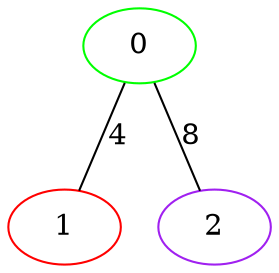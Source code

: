 graph "" {
0 [color=green, weight=2];
1 [color=red, weight=1];
2 [color=purple, weight=4];
0 -- 1  [key=0, label=4];
0 -- 2  [key=0, label=8];
}
